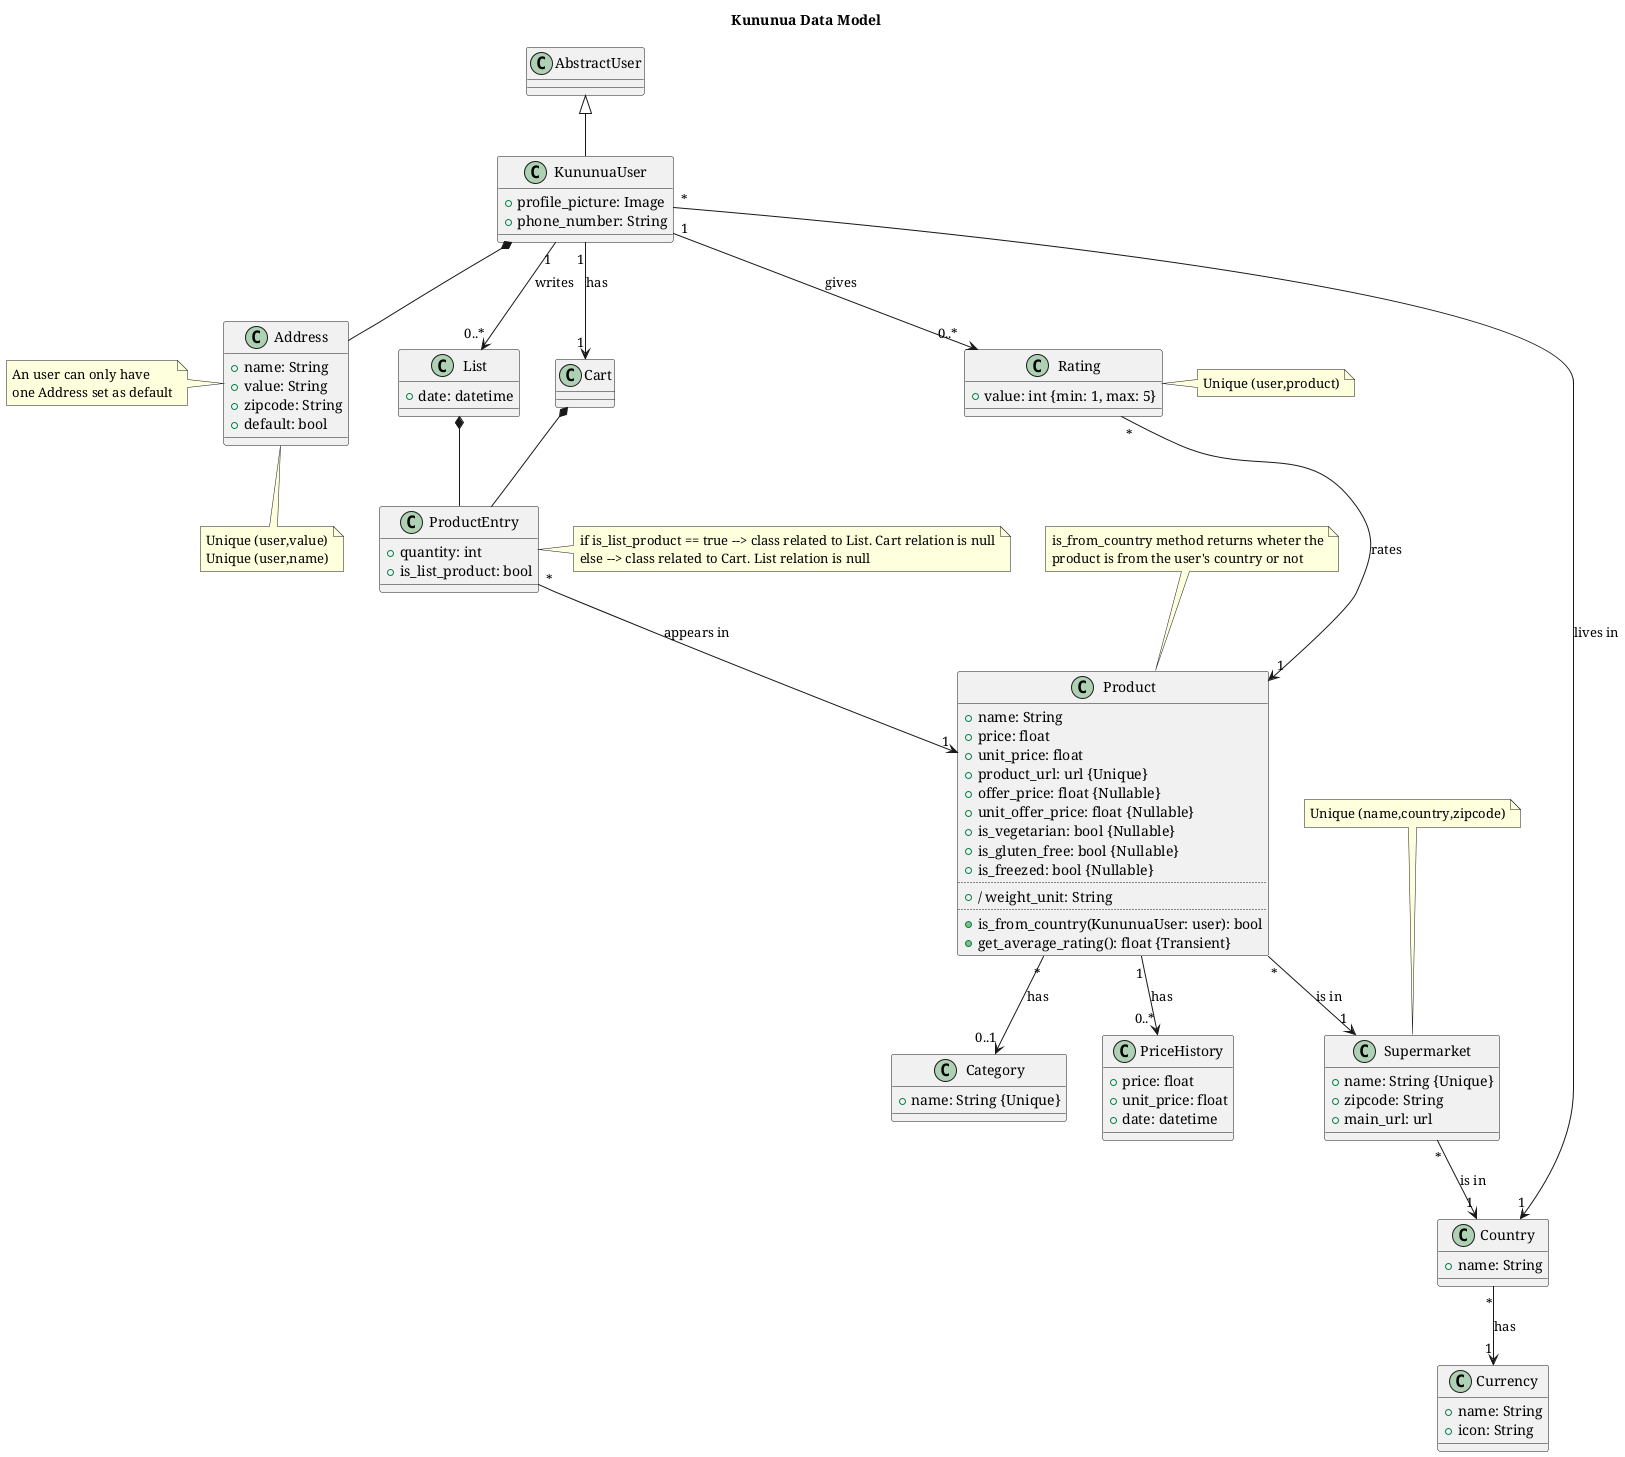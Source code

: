 @startuml "Kununua Data Model" as KununuaDataModel

' --------------- CONFIG ----------------

title Kununua Data Model
'!theme minty
'!theme materia
skinparam defaultFontName Serif

' --------------- CLASSES ----------------

class AbstractUser{}

class KununuaUser{
    +profile_picture: Image
    +phone_number: String
}

class Country{
    +name: String
}

class Currency{
    +name: String
    +icon: String
}

class Address{
    +name: String
    +value: String
    +zipcode: String
    +default: bool
}

class Product{
    +name: String
    +price: float
    +unit_price: float
    +product_url: url {Unique}
    +offer_price: float {Nullable}
    +unit_offer_price: float {Nullable}
    +is_vegetarian: bool {Nullable}
    +is_gluten_free: bool {Nullable}
    +is_freezed: bool {Nullable}
    ..
    + / weight_unit: String
    ..
    +is_from_country(KununuaUser: user): bool
    +get_average_rating(): float {Transient}
}

class Category{
    +name: String {Unique}
}

class Supermarket{
    +name: String {Unique}
    +zipcode: String
    +main_url: url
}

class Rating{
    +value: int {min: 1, max: 5}
}

class PriceHistory{
    +price: float
    +unit_price: float
    +date: datetime
}

class List{
    +date: datetime
}

class Cart{}

class ProductEntry{
    +quantity: int
    +is_list_product: bool
}

' --------------- NOTES ----------------
note left of Address 
An user can only have 
one Address set as default
end note

note bottom of Address 
Unique (user,value)
Unique (user,name)
end note

note top of Product
is_from_country method returns wheter the
product is from the user's country or not
end note

note top of Supermarket
Unique (name,country,zipcode)
end note

note right of Rating
Unique (user,product)
end note

note right of ProductEntry
if is_list_product == true --> class related to List. Cart relation is null
else --> class related to Cart. List relation is null
end note

' --------------- RELATIONS ----------------

AbstractUser <|-- KununuaUser
KununuaUser *-- Address
KununuaUser "*" --> "1" Country: lives in
KununuaUser "1" --> "0..*" Rating: gives
KununuaUser "1" --> "0..*" List: writes
KununuaUser "1" --> "1" Cart: has
Country "*" --> "1" Currency: has
Product "*" --> "0..1" Category: has
Product "*" --> "1" Supermarket: is in
Product "1" --> "0..*" PriceHistory: has
Supermarket "*" --> "1" Country: is in
Rating "*" --> "1" Product: rates
List *-- ProductEntry
Cart *-- ProductEntry
ProductEntry "*" --> "1" Product: appears in

@enduml